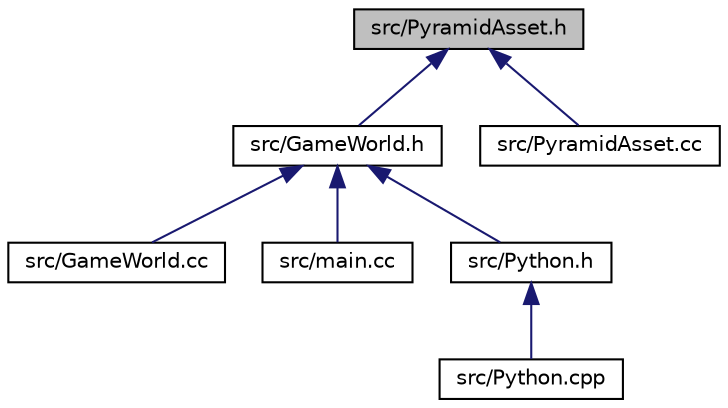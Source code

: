 digraph "src/PyramidAsset.h"
{
  edge [fontname="Helvetica",fontsize="10",labelfontname="Helvetica",labelfontsize="10"];
  node [fontname="Helvetica",fontsize="10",shape=record];
  Node1 [label="src/PyramidAsset.h",height=0.2,width=0.4,color="black", fillcolor="grey75", style="filled", fontcolor="black"];
  Node1 -> Node2 [dir="back",color="midnightblue",fontsize="10",style="solid"];
  Node2 [label="src/GameWorld.h",height=0.2,width=0.4,color="black", fillcolor="white", style="filled",URL="$_game_world_8h.html"];
  Node2 -> Node3 [dir="back",color="midnightblue",fontsize="10",style="solid"];
  Node3 [label="src/GameWorld.cc",height=0.2,width=0.4,color="black", fillcolor="white", style="filled",URL="$_game_world_8cc.html"];
  Node2 -> Node4 [dir="back",color="midnightblue",fontsize="10",style="solid"];
  Node4 [label="src/main.cc",height=0.2,width=0.4,color="black", fillcolor="white", style="filled",URL="$main_8cc.html"];
  Node2 -> Node5 [dir="back",color="midnightblue",fontsize="10",style="solid"];
  Node5 [label="src/Python.h",height=0.2,width=0.4,color="black", fillcolor="white", style="filled",URL="$_python_8h.html"];
  Node5 -> Node6 [dir="back",color="midnightblue",fontsize="10",style="solid"];
  Node6 [label="src/Python.cpp",height=0.2,width=0.4,color="black", fillcolor="white", style="filled",URL="$_python_8cpp.html"];
  Node1 -> Node7 [dir="back",color="midnightblue",fontsize="10",style="solid"];
  Node7 [label="src/PyramidAsset.cc",height=0.2,width=0.4,color="black", fillcolor="white", style="filled",URL="$_pyramid_asset_8cc.html"];
}
